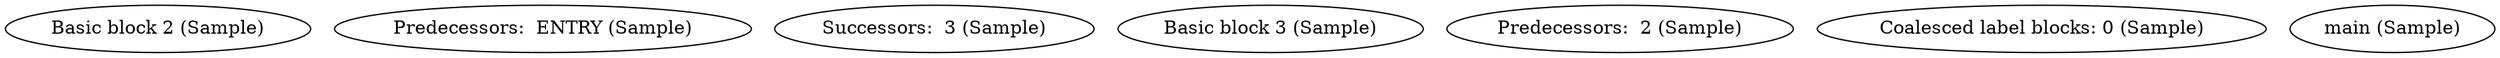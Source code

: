 digraph model { 
	Sample_0 [label="Basic block 2 (Sample)"];
	Sample_1 [label="Predecessors:  ENTRY (Sample)"];
	Sample_2 [label="Successors:  3 (Sample)"];
	Sample_3 [label="Basic block 3 (Sample)"];
	Sample_4 [label="Predecessors:  2 (Sample)"];
	Sample_5 [label="Coalesced label blocks: 0 (Sample)"];
	Sample_6 [label="main (Sample)"];
}
